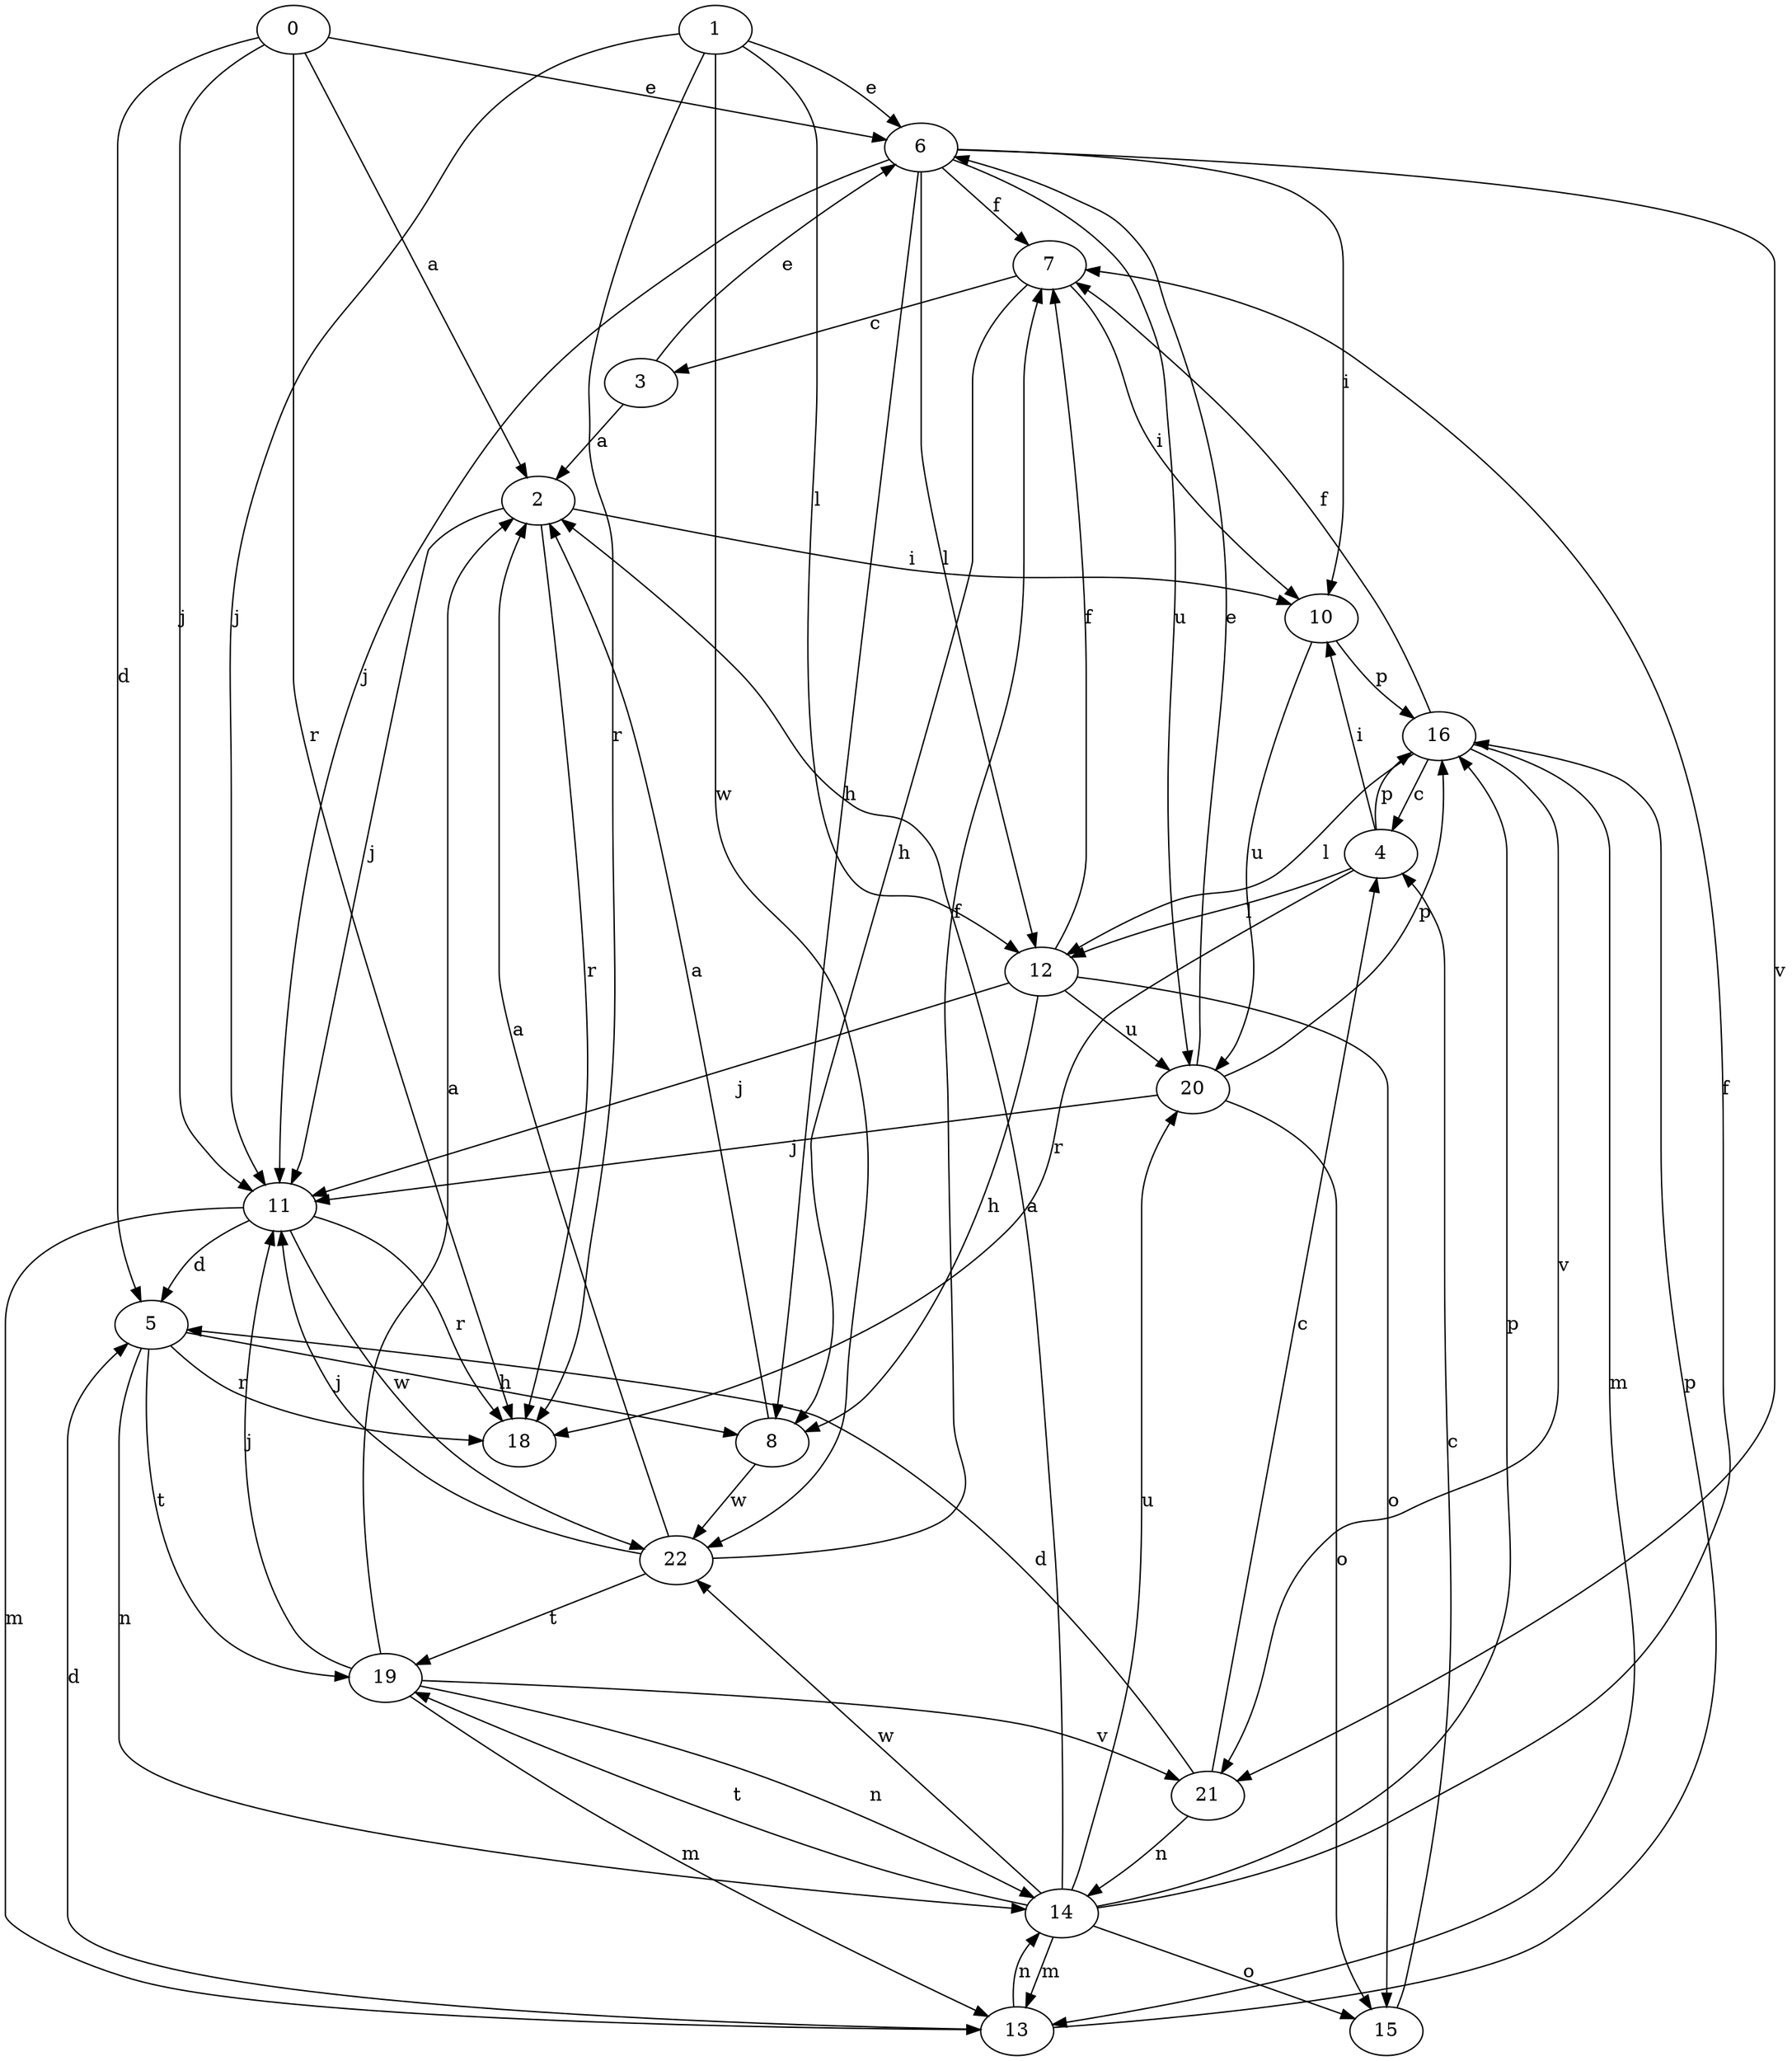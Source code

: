 strict digraph  {
1;
2;
0;
3;
4;
5;
6;
7;
8;
10;
11;
12;
13;
14;
15;
16;
18;
19;
20;
21;
22;
1 -> 6  [label=e];
1 -> 11  [label=j];
1 -> 12  [label=l];
1 -> 18  [label=r];
1 -> 22  [label=w];
2 -> 10  [label=i];
2 -> 11  [label=j];
2 -> 18  [label=r];
0 -> 2  [label=a];
0 -> 5  [label=d];
0 -> 6  [label=e];
0 -> 11  [label=j];
0 -> 18  [label=r];
3 -> 2  [label=a];
3 -> 6  [label=e];
4 -> 10  [label=i];
4 -> 12  [label=l];
4 -> 16  [label=p];
4 -> 18  [label=r];
5 -> 8  [label=h];
5 -> 14  [label=n];
5 -> 18  [label=r];
5 -> 19  [label=t];
6 -> 7  [label=f];
6 -> 8  [label=h];
6 -> 10  [label=i];
6 -> 11  [label=j];
6 -> 12  [label=l];
6 -> 20  [label=u];
6 -> 21  [label=v];
7 -> 3  [label=c];
7 -> 8  [label=h];
7 -> 10  [label=i];
8 -> 2  [label=a];
8 -> 22  [label=w];
10 -> 16  [label=p];
10 -> 20  [label=u];
11 -> 5  [label=d];
11 -> 13  [label=m];
11 -> 18  [label=r];
11 -> 22  [label=w];
12 -> 7  [label=f];
12 -> 8  [label=h];
12 -> 11  [label=j];
12 -> 15  [label=o];
12 -> 20  [label=u];
13 -> 5  [label=d];
13 -> 14  [label=n];
13 -> 16  [label=p];
14 -> 2  [label=a];
14 -> 7  [label=f];
14 -> 13  [label=m];
14 -> 15  [label=o];
14 -> 16  [label=p];
14 -> 19  [label=t];
14 -> 20  [label=u];
14 -> 22  [label=w];
15 -> 4  [label=c];
16 -> 4  [label=c];
16 -> 7  [label=f];
16 -> 12  [label=l];
16 -> 13  [label=m];
16 -> 21  [label=v];
19 -> 2  [label=a];
19 -> 11  [label=j];
19 -> 13  [label=m];
19 -> 14  [label=n];
19 -> 21  [label=v];
20 -> 6  [label=e];
20 -> 11  [label=j];
20 -> 15  [label=o];
20 -> 16  [label=p];
21 -> 4  [label=c];
21 -> 5  [label=d];
21 -> 14  [label=n];
22 -> 2  [label=a];
22 -> 7  [label=f];
22 -> 11  [label=j];
22 -> 19  [label=t];
}
